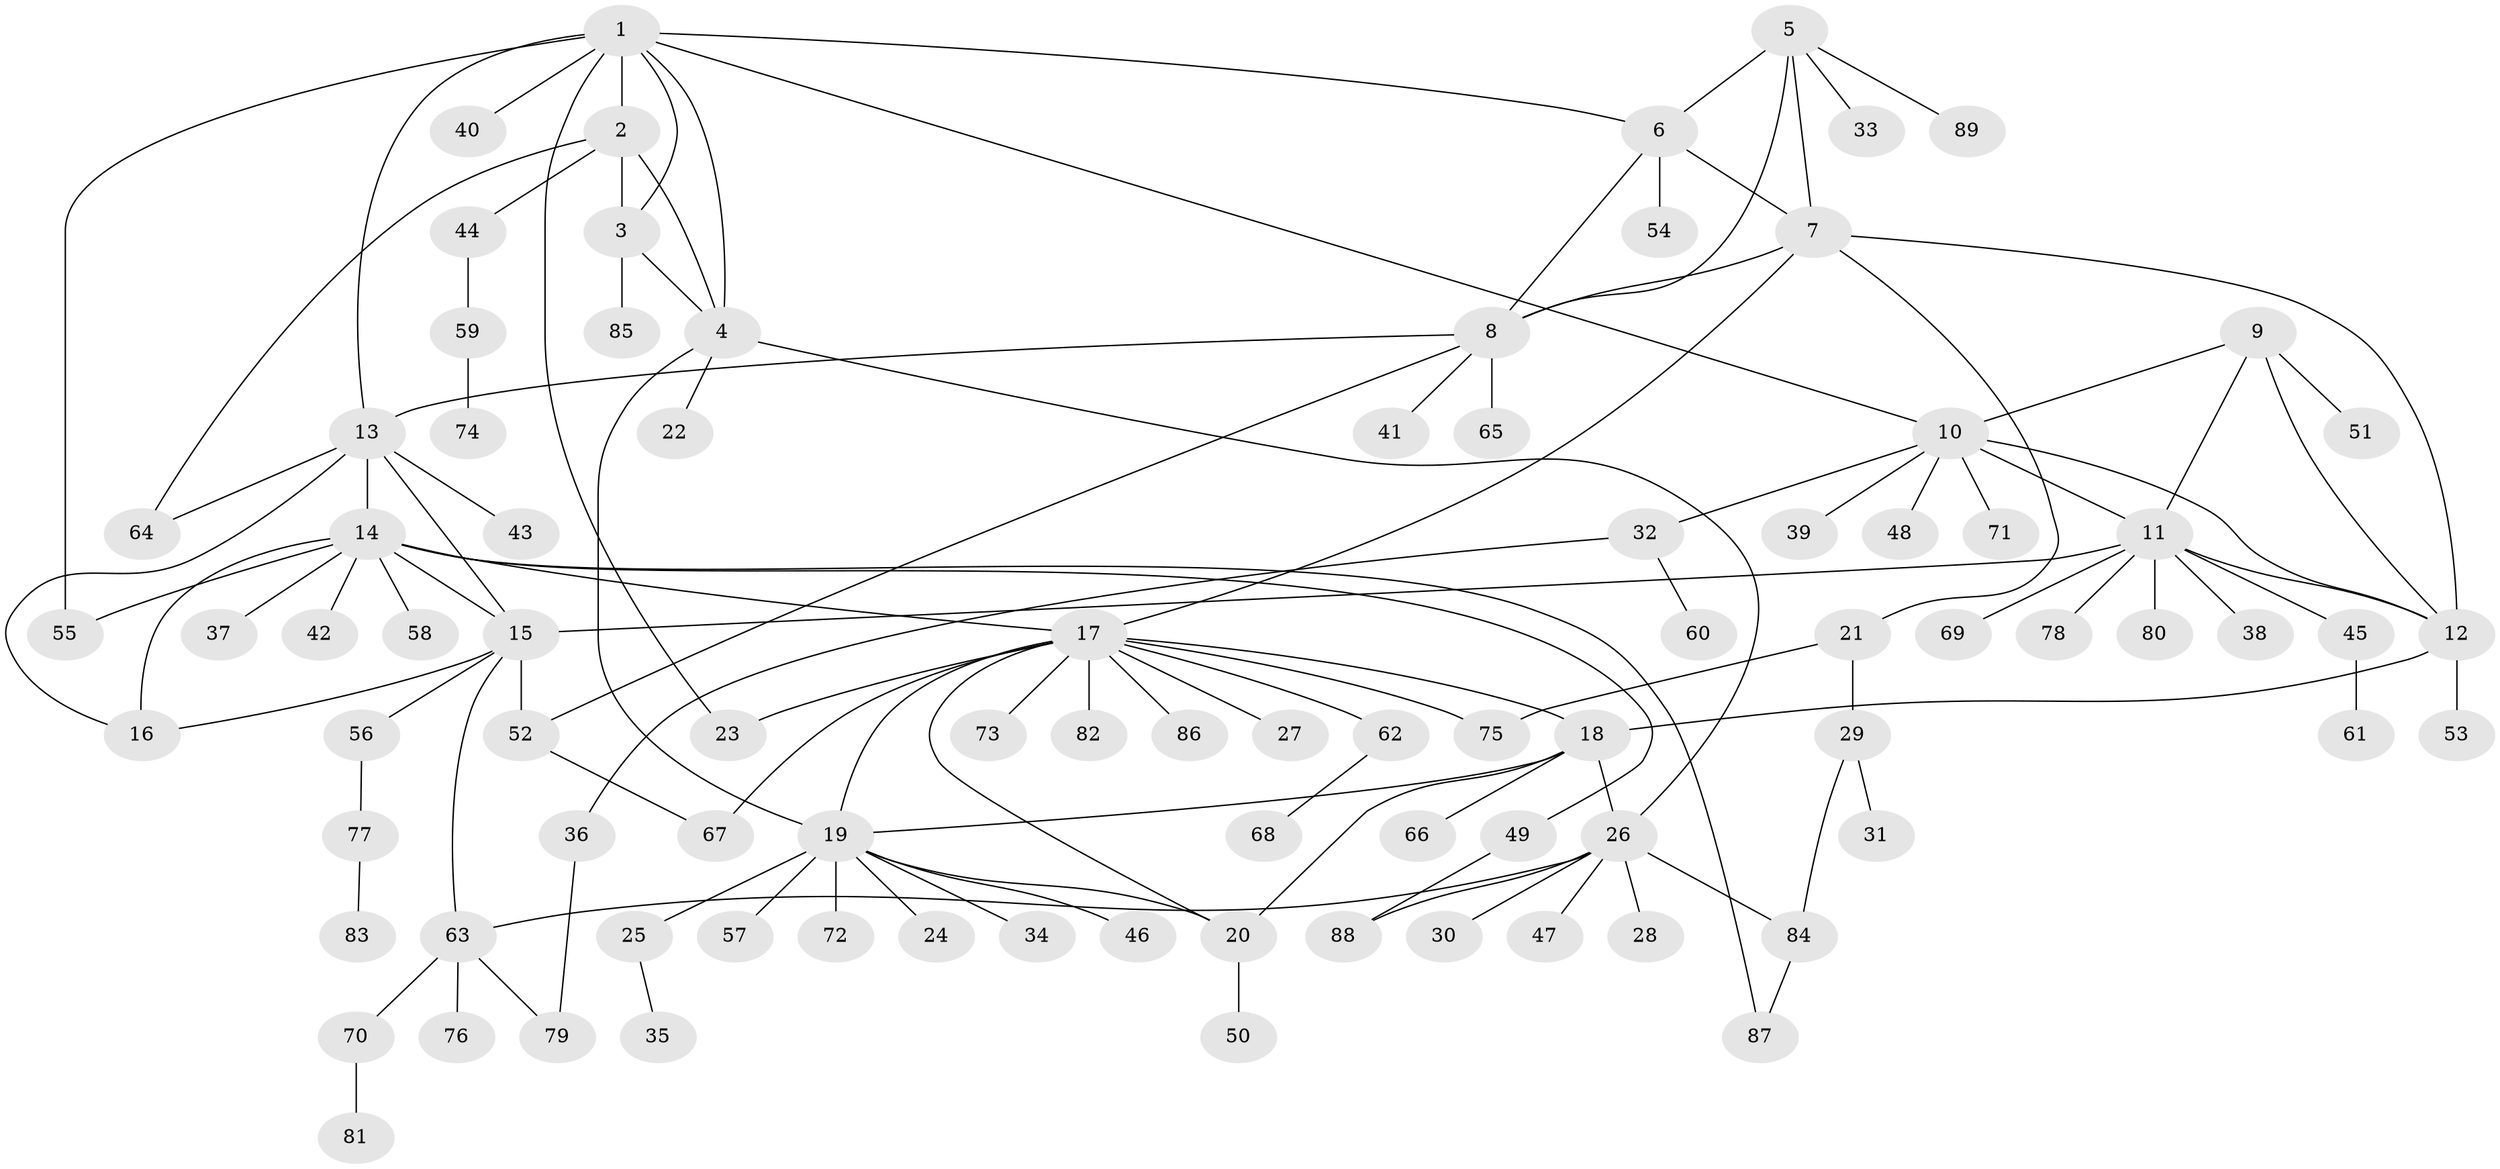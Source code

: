 // coarse degree distribution, {8: 0.03773584905660377, 4: 0.018867924528301886, 5: 0.07547169811320754, 3: 0.07547169811320754, 6: 0.05660377358490566, 7: 0.018867924528301886, 16: 0.018867924528301886, 10: 0.018867924528301886, 9: 0.018867924528301886, 1: 0.49056603773584906, 2: 0.16981132075471697}
// Generated by graph-tools (version 1.1) at 2025/19/03/04/25 18:19:30]
// undirected, 89 vertices, 121 edges
graph export_dot {
graph [start="1"]
  node [color=gray90,style=filled];
  1;
  2;
  3;
  4;
  5;
  6;
  7;
  8;
  9;
  10;
  11;
  12;
  13;
  14;
  15;
  16;
  17;
  18;
  19;
  20;
  21;
  22;
  23;
  24;
  25;
  26;
  27;
  28;
  29;
  30;
  31;
  32;
  33;
  34;
  35;
  36;
  37;
  38;
  39;
  40;
  41;
  42;
  43;
  44;
  45;
  46;
  47;
  48;
  49;
  50;
  51;
  52;
  53;
  54;
  55;
  56;
  57;
  58;
  59;
  60;
  61;
  62;
  63;
  64;
  65;
  66;
  67;
  68;
  69;
  70;
  71;
  72;
  73;
  74;
  75;
  76;
  77;
  78;
  79;
  80;
  81;
  82;
  83;
  84;
  85;
  86;
  87;
  88;
  89;
  1 -- 2;
  1 -- 3;
  1 -- 4;
  1 -- 6;
  1 -- 10;
  1 -- 13;
  1 -- 23;
  1 -- 40;
  1 -- 55;
  2 -- 3;
  2 -- 4;
  2 -- 44;
  2 -- 64;
  3 -- 4;
  3 -- 85;
  4 -- 19;
  4 -- 22;
  4 -- 26;
  5 -- 6;
  5 -- 7;
  5 -- 8;
  5 -- 33;
  5 -- 89;
  6 -- 7;
  6 -- 8;
  6 -- 54;
  7 -- 8;
  7 -- 12;
  7 -- 17;
  7 -- 21;
  8 -- 13;
  8 -- 41;
  8 -- 52;
  8 -- 65;
  9 -- 10;
  9 -- 11;
  9 -- 12;
  9 -- 51;
  10 -- 11;
  10 -- 12;
  10 -- 32;
  10 -- 39;
  10 -- 48;
  10 -- 71;
  11 -- 12;
  11 -- 15;
  11 -- 38;
  11 -- 45;
  11 -- 69;
  11 -- 78;
  11 -- 80;
  12 -- 18;
  12 -- 53;
  13 -- 14;
  13 -- 15;
  13 -- 16;
  13 -- 43;
  13 -- 64;
  14 -- 15;
  14 -- 16;
  14 -- 17;
  14 -- 37;
  14 -- 42;
  14 -- 49;
  14 -- 55;
  14 -- 58;
  14 -- 87;
  15 -- 16;
  15 -- 52;
  15 -- 56;
  15 -- 63;
  17 -- 18;
  17 -- 19;
  17 -- 20;
  17 -- 23;
  17 -- 27;
  17 -- 62;
  17 -- 67;
  17 -- 73;
  17 -- 75;
  17 -- 82;
  17 -- 86;
  18 -- 19;
  18 -- 20;
  18 -- 26;
  18 -- 66;
  19 -- 20;
  19 -- 24;
  19 -- 25;
  19 -- 34;
  19 -- 46;
  19 -- 57;
  19 -- 72;
  20 -- 50;
  21 -- 29;
  21 -- 75;
  25 -- 35;
  26 -- 28;
  26 -- 30;
  26 -- 47;
  26 -- 63;
  26 -- 84;
  26 -- 88;
  29 -- 31;
  29 -- 84;
  32 -- 36;
  32 -- 60;
  36 -- 79;
  44 -- 59;
  45 -- 61;
  49 -- 88;
  52 -- 67;
  56 -- 77;
  59 -- 74;
  62 -- 68;
  63 -- 70;
  63 -- 76;
  63 -- 79;
  70 -- 81;
  77 -- 83;
  84 -- 87;
}
